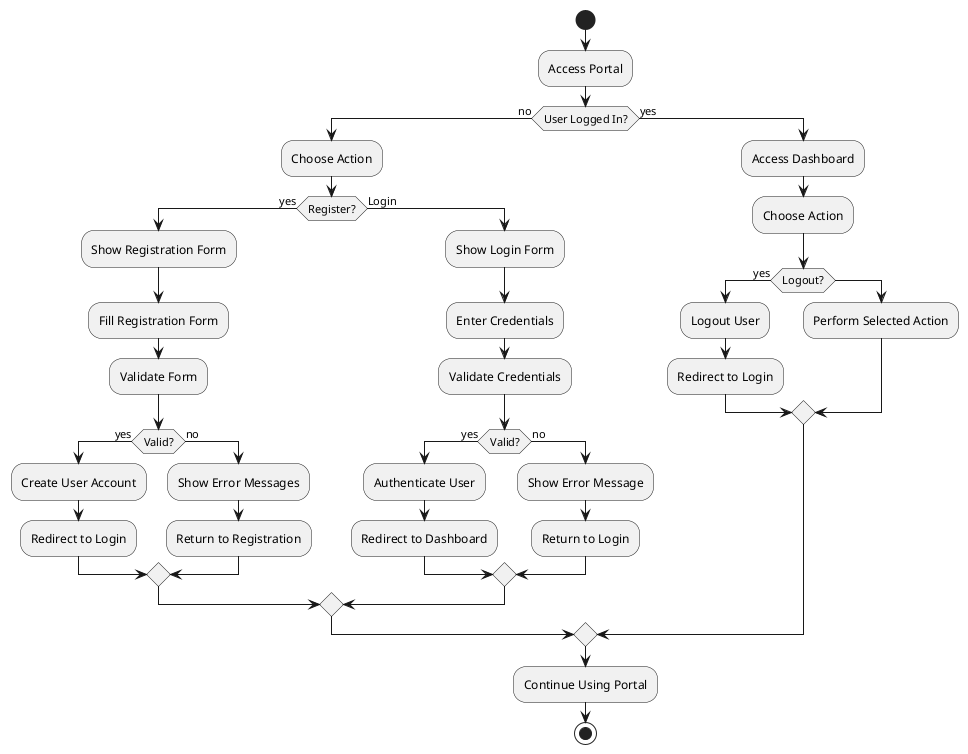 @startuml Road Complaint Portal Activity Diagram

start
:Access Portal;
if (User Logged In?) then (no)
  :Choose Action;
  if (Register?) then (yes)
    :Show Registration Form;
    :Fill Registration Form;
    :Validate Form;
    if (Valid?) then (yes)
      :Create User Account;
      :Redirect to Login;
    else (no)
      :Show Error Messages;
      :Return to Registration;
    endif
  else (Login)
    :Show Login Form;
    :Enter Credentials;
    :Validate Credentials;
    if (Valid?) then (yes)
      :Authenticate User;
      :Redirect to Dashboard;
    else (no)
      :Show Error Message;
      :Return to Login;
    endif
  endif
else (yes)
  :Access Dashboard;
  :Choose Action;
  if (Logout?) then (yes)
    :Logout User;
    :Redirect to Login;
  else
    :Perform Selected Action;
  endif
endif
:Continue Using Portal;
stop

@enduml 